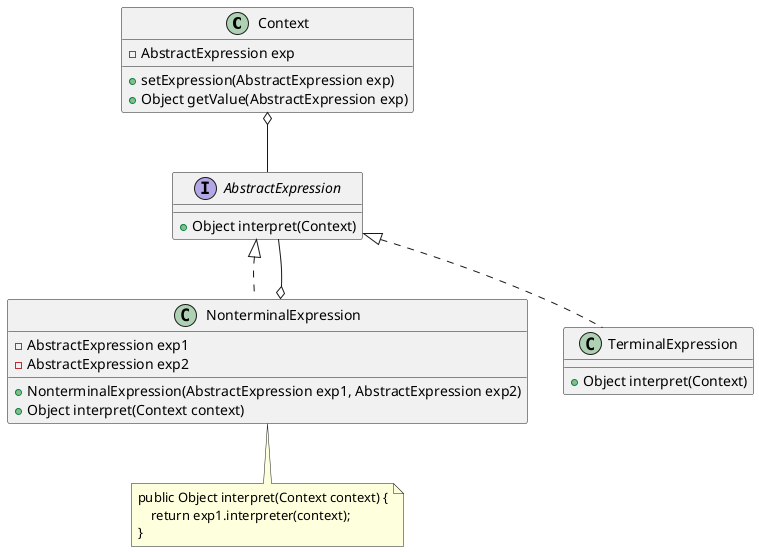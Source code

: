 @startuml

Context o-- AbstractExpression
NonterminalExpression o-- AbstractExpression

interface AbstractExpression {
  +Object interpret(Context)
}

class TerminalExpression implements AbstractExpression {
  +Object interpret(Context)
}

class NonterminalExpression implements AbstractExpression {
  -AbstractExpression exp1
  -AbstractExpression exp2

  +NonterminalExpression(AbstractExpression exp1, AbstractExpression exp2)
  +Object interpret(Context context)
}

class Context {
  -AbstractExpression exp
  
  +setExpression(AbstractExpression exp)
  +Object getValue(AbstractExpression exp)
}

note as N
    public Object interpret(Context context) {
        return exp1.interpreter(context);
    }
end note

NonterminalExpression .. N

@enduml
